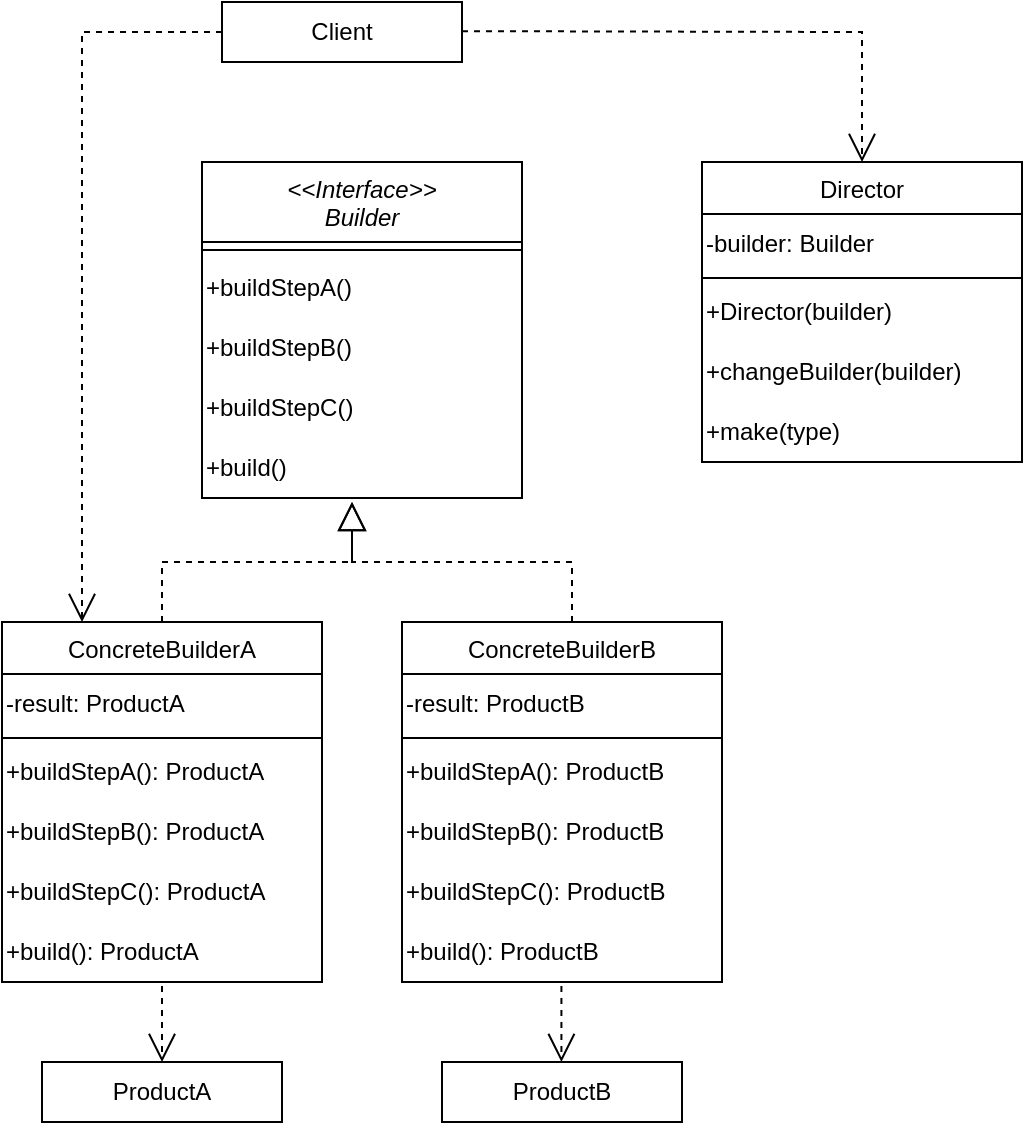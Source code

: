 <mxfile version="24.3.1" type="device">
  <diagram id="C5RBs43oDa-KdzZeNtuy" name="Page-1">
    <mxGraphModel dx="1395" dy="652" grid="1" gridSize="10" guides="1" tooltips="1" connect="1" arrows="1" fold="1" page="1" pageScale="1" pageWidth="827" pageHeight="1169" math="0" shadow="0">
      <root>
        <mxCell id="WIyWlLk6GJQsqaUBKTNV-0" />
        <mxCell id="WIyWlLk6GJQsqaUBKTNV-1" parent="WIyWlLk6GJQsqaUBKTNV-0" />
        <mxCell id="zkfFHV4jXpPFQw0GAbJ--0" value="&lt;&lt;Interface&gt;&gt;&#xa;Builder&#xa;" style="swimlane;fontStyle=2;align=center;verticalAlign=top;childLayout=stackLayout;horizontal=1;startSize=40;horizontalStack=0;resizeParent=1;resizeLast=0;collapsible=1;marginBottom=0;rounded=0;shadow=0;strokeWidth=1;" parent="WIyWlLk6GJQsqaUBKTNV-1" vertex="1">
          <mxGeometry x="220" y="80" width="160" height="168" as="geometry">
            <mxRectangle x="230" y="140" width="160" height="26" as="alternateBounds" />
          </mxGeometry>
        </mxCell>
        <mxCell id="zkfFHV4jXpPFQw0GAbJ--4" value="" style="line;html=1;strokeWidth=1;align=left;verticalAlign=middle;spacingTop=-1;spacingLeft=3;spacingRight=3;rotatable=0;labelPosition=right;points=[];portConstraint=eastwest;" parent="zkfFHV4jXpPFQw0GAbJ--0" vertex="1">
          <mxGeometry y="40" width="160" height="8" as="geometry" />
        </mxCell>
        <mxCell id="u6qAbUibt1pxGPqREgBt-0" value="&lt;div align=&quot;left&quot;&gt;+buildStepA()&lt;/div&gt;" style="text;html=1;align=left;verticalAlign=middle;resizable=0;points=[];autosize=1;strokeColor=none;fillColor=none;" vertex="1" parent="zkfFHV4jXpPFQw0GAbJ--0">
          <mxGeometry y="48" width="160" height="30" as="geometry" />
        </mxCell>
        <mxCell id="u6qAbUibt1pxGPqREgBt-1" value="&lt;div align=&quot;left&quot;&gt;+buildStepB()&lt;/div&gt;" style="text;html=1;align=left;verticalAlign=middle;resizable=0;points=[];autosize=1;strokeColor=none;fillColor=none;" vertex="1" parent="zkfFHV4jXpPFQw0GAbJ--0">
          <mxGeometry y="78" width="160" height="30" as="geometry" />
        </mxCell>
        <mxCell id="u6qAbUibt1pxGPqREgBt-2" value="&lt;div align=&quot;left&quot;&gt;+buildStepC()&lt;/div&gt;" style="text;html=1;align=left;verticalAlign=middle;resizable=0;points=[];autosize=1;strokeColor=none;fillColor=none;" vertex="1" parent="zkfFHV4jXpPFQw0GAbJ--0">
          <mxGeometry y="108" width="160" height="30" as="geometry" />
        </mxCell>
        <mxCell id="u6qAbUibt1pxGPqREgBt-18" value="&lt;div align=&quot;left&quot;&gt;+build()&lt;/div&gt;" style="text;html=1;align=left;verticalAlign=middle;resizable=0;points=[];autosize=1;strokeColor=none;fillColor=none;" vertex="1" parent="zkfFHV4jXpPFQw0GAbJ--0">
          <mxGeometry y="138" width="160" height="30" as="geometry" />
        </mxCell>
        <mxCell id="zkfFHV4jXpPFQw0GAbJ--6" value="ConcreteBuilderA" style="swimlane;fontStyle=0;align=center;verticalAlign=top;childLayout=stackLayout;horizontal=1;startSize=26;horizontalStack=0;resizeParent=1;resizeLast=0;collapsible=1;marginBottom=0;rounded=0;shadow=0;strokeWidth=1;" parent="WIyWlLk6GJQsqaUBKTNV-1" vertex="1">
          <mxGeometry x="120" y="310" width="160" height="180" as="geometry">
            <mxRectangle x="130" y="380" width="160" height="26" as="alternateBounds" />
          </mxGeometry>
        </mxCell>
        <mxCell id="u6qAbUibt1pxGPqREgBt-3" value="&lt;div align=&quot;left&quot;&gt;-result: ProductA&lt;br&gt;&lt;/div&gt;" style="text;html=1;align=left;verticalAlign=middle;resizable=0;points=[];autosize=1;strokeColor=none;fillColor=none;" vertex="1" parent="zkfFHV4jXpPFQw0GAbJ--6">
          <mxGeometry y="26" width="160" height="30" as="geometry" />
        </mxCell>
        <mxCell id="zkfFHV4jXpPFQw0GAbJ--9" value="" style="line;html=1;strokeWidth=1;align=left;verticalAlign=middle;spacingTop=-1;spacingLeft=3;spacingRight=3;rotatable=0;labelPosition=right;points=[];portConstraint=eastwest;" parent="zkfFHV4jXpPFQw0GAbJ--6" vertex="1">
          <mxGeometry y="56" width="160" height="4" as="geometry" />
        </mxCell>
        <mxCell id="u6qAbUibt1pxGPqREgBt-5" value="&lt;div align=&quot;left&quot;&gt;+buildStepA(): ProductA&lt;br&gt;&lt;/div&gt;" style="text;html=1;align=left;verticalAlign=middle;resizable=0;points=[];autosize=1;strokeColor=none;fillColor=none;" vertex="1" parent="zkfFHV4jXpPFQw0GAbJ--6">
          <mxGeometry y="60" width="160" height="30" as="geometry" />
        </mxCell>
        <mxCell id="u6qAbUibt1pxGPqREgBt-6" value="&lt;div align=&quot;left&quot;&gt;+buildStepB(): ProductA&lt;br&gt;&lt;/div&gt;" style="text;html=1;align=left;verticalAlign=middle;resizable=0;points=[];autosize=1;strokeColor=none;fillColor=none;" vertex="1" parent="zkfFHV4jXpPFQw0GAbJ--6">
          <mxGeometry y="90" width="160" height="30" as="geometry" />
        </mxCell>
        <mxCell id="u6qAbUibt1pxGPqREgBt-7" value="&lt;div align=&quot;left&quot;&gt;+buildStepC(): ProductA&lt;br&gt;&lt;/div&gt;" style="text;html=1;align=left;verticalAlign=middle;resizable=0;points=[];autosize=1;strokeColor=none;fillColor=none;" vertex="1" parent="zkfFHV4jXpPFQw0GAbJ--6">
          <mxGeometry y="120" width="160" height="30" as="geometry" />
        </mxCell>
        <mxCell id="u6qAbUibt1pxGPqREgBt-19" value="&lt;div align=&quot;left&quot;&gt;+build(): ProductA&lt;br&gt;&lt;/div&gt;" style="text;html=1;align=left;verticalAlign=middle;resizable=0;points=[];autosize=1;strokeColor=none;fillColor=none;" vertex="1" parent="zkfFHV4jXpPFQw0GAbJ--6">
          <mxGeometry y="150" width="160" height="30" as="geometry" />
        </mxCell>
        <mxCell id="zkfFHV4jXpPFQw0GAbJ--17" value="Director" style="swimlane;fontStyle=0;align=center;verticalAlign=top;childLayout=stackLayout;horizontal=1;startSize=26;horizontalStack=0;resizeParent=1;resizeLast=0;collapsible=1;marginBottom=0;rounded=0;shadow=0;strokeWidth=1;" parent="WIyWlLk6GJQsqaUBKTNV-1" vertex="1">
          <mxGeometry x="470" y="80" width="160" height="150" as="geometry">
            <mxRectangle x="550" y="140" width="160" height="26" as="alternateBounds" />
          </mxGeometry>
        </mxCell>
        <mxCell id="u6qAbUibt1pxGPqREgBt-26" value="&lt;div align=&quot;left&quot;&gt;-builder: Builder&lt;br&gt;&lt;/div&gt;" style="text;html=1;align=left;verticalAlign=middle;resizable=0;points=[];autosize=1;strokeColor=none;fillColor=none;" vertex="1" parent="zkfFHV4jXpPFQw0GAbJ--17">
          <mxGeometry y="26" width="160" height="30" as="geometry" />
        </mxCell>
        <mxCell id="zkfFHV4jXpPFQw0GAbJ--23" value="" style="line;html=1;strokeWidth=1;align=left;verticalAlign=middle;spacingTop=-1;spacingLeft=3;spacingRight=3;rotatable=0;labelPosition=right;points=[];portConstraint=eastwest;" parent="zkfFHV4jXpPFQw0GAbJ--17" vertex="1">
          <mxGeometry y="56" width="160" height="4" as="geometry" />
        </mxCell>
        <mxCell id="u6qAbUibt1pxGPqREgBt-27" value="+Director(builder)" style="text;html=1;align=left;verticalAlign=middle;resizable=0;points=[];autosize=1;strokeColor=none;fillColor=none;" vertex="1" parent="zkfFHV4jXpPFQw0GAbJ--17">
          <mxGeometry y="60" width="160" height="30" as="geometry" />
        </mxCell>
        <mxCell id="u6qAbUibt1pxGPqREgBt-28" value="+changeBuilder(builder)" style="text;html=1;align=left;verticalAlign=middle;resizable=0;points=[];autosize=1;strokeColor=none;fillColor=none;" vertex="1" parent="zkfFHV4jXpPFQw0GAbJ--17">
          <mxGeometry y="90" width="160" height="30" as="geometry" />
        </mxCell>
        <mxCell id="u6qAbUibt1pxGPqREgBt-29" value="+make(type)" style="text;html=1;align=left;verticalAlign=middle;resizable=0;points=[];autosize=1;strokeColor=none;fillColor=none;" vertex="1" parent="zkfFHV4jXpPFQw0GAbJ--17">
          <mxGeometry y="120" width="160" height="30" as="geometry" />
        </mxCell>
        <mxCell id="u6qAbUibt1pxGPqREgBt-8" value="ConcreteBuilderB" style="swimlane;fontStyle=0;align=center;verticalAlign=top;childLayout=stackLayout;horizontal=1;startSize=26;horizontalStack=0;resizeParent=1;resizeLast=0;collapsible=1;marginBottom=0;rounded=0;shadow=0;strokeWidth=1;" vertex="1" parent="WIyWlLk6GJQsqaUBKTNV-1">
          <mxGeometry x="320" y="310" width="160" height="180" as="geometry">
            <mxRectangle x="130" y="380" width="160" height="26" as="alternateBounds" />
          </mxGeometry>
        </mxCell>
        <mxCell id="u6qAbUibt1pxGPqREgBt-9" value="&lt;div align=&quot;left&quot;&gt;-result: ProductB&lt;/div&gt;" style="text;html=1;align=left;verticalAlign=middle;resizable=0;points=[];autosize=1;strokeColor=none;fillColor=none;" vertex="1" parent="u6qAbUibt1pxGPqREgBt-8">
          <mxGeometry y="26" width="160" height="30" as="geometry" />
        </mxCell>
        <mxCell id="u6qAbUibt1pxGPqREgBt-10" value="" style="line;html=1;strokeWidth=1;align=left;verticalAlign=middle;spacingTop=-1;spacingLeft=3;spacingRight=3;rotatable=0;labelPosition=right;points=[];portConstraint=eastwest;" vertex="1" parent="u6qAbUibt1pxGPqREgBt-8">
          <mxGeometry y="56" width="160" height="4" as="geometry" />
        </mxCell>
        <mxCell id="u6qAbUibt1pxGPqREgBt-11" value="&lt;div align=&quot;left&quot;&gt;+buildStepA(): ProductB&lt;br&gt;&lt;/div&gt;" style="text;html=1;align=left;verticalAlign=middle;resizable=0;points=[];autosize=1;strokeColor=none;fillColor=none;" vertex="1" parent="u6qAbUibt1pxGPqREgBt-8">
          <mxGeometry y="60" width="160" height="30" as="geometry" />
        </mxCell>
        <mxCell id="u6qAbUibt1pxGPqREgBt-12" value="&lt;div align=&quot;left&quot;&gt;+buildStepB(): ProductB&lt;br&gt;&lt;/div&gt;" style="text;html=1;align=left;verticalAlign=middle;resizable=0;points=[];autosize=1;strokeColor=none;fillColor=none;" vertex="1" parent="u6qAbUibt1pxGPqREgBt-8">
          <mxGeometry y="90" width="160" height="30" as="geometry" />
        </mxCell>
        <mxCell id="u6qAbUibt1pxGPqREgBt-13" value="&lt;div align=&quot;left&quot;&gt;+buildStepC(): ProductB&lt;/div&gt;" style="text;html=1;align=left;verticalAlign=middle;resizable=0;points=[];autosize=1;strokeColor=none;fillColor=none;" vertex="1" parent="u6qAbUibt1pxGPqREgBt-8">
          <mxGeometry y="120" width="160" height="30" as="geometry" />
        </mxCell>
        <mxCell id="u6qAbUibt1pxGPqREgBt-20" value="&lt;div align=&quot;left&quot;&gt;+build(): ProductB&lt;br&gt;&lt;/div&gt;" style="text;html=1;align=left;verticalAlign=middle;resizable=0;points=[];autosize=1;strokeColor=none;fillColor=none;" vertex="1" parent="u6qAbUibt1pxGPqREgBt-8">
          <mxGeometry y="150" width="160" height="30" as="geometry" />
        </mxCell>
        <mxCell id="u6qAbUibt1pxGPqREgBt-15" value="" style="endArrow=block;dashed=1;endFill=0;endSize=12;html=1;rounded=0;exitX=0.5;exitY=0;exitDx=0;exitDy=0;" edge="1" parent="WIyWlLk6GJQsqaUBKTNV-1" source="zkfFHV4jXpPFQw0GAbJ--6">
          <mxGeometry width="160" relative="1" as="geometry">
            <mxPoint x="60" y="290" as="sourcePoint" />
            <mxPoint x="295" y="250" as="targetPoint" />
            <Array as="points">
              <mxPoint x="200" y="280" />
              <mxPoint x="295" y="280" />
            </Array>
          </mxGeometry>
        </mxCell>
        <mxCell id="u6qAbUibt1pxGPqREgBt-16" value="" style="endArrow=block;dashed=1;endFill=0;endSize=12;html=1;rounded=0;exitX=0.5;exitY=0;exitDx=0;exitDy=0;" edge="1" parent="WIyWlLk6GJQsqaUBKTNV-1">
          <mxGeometry width="160" relative="1" as="geometry">
            <mxPoint x="405.0" y="310" as="sourcePoint" />
            <mxPoint x="295" y="250" as="targetPoint" />
            <Array as="points">
              <mxPoint x="405" y="280" />
              <mxPoint x="295" y="280" />
            </Array>
          </mxGeometry>
        </mxCell>
        <mxCell id="u6qAbUibt1pxGPqREgBt-21" value="ProductA" style="rounded=0;whiteSpace=wrap;html=1;" vertex="1" parent="WIyWlLk6GJQsqaUBKTNV-1">
          <mxGeometry x="140" y="530" width="120" height="30" as="geometry" />
        </mxCell>
        <mxCell id="u6qAbUibt1pxGPqREgBt-22" value="ProductB" style="rounded=0;whiteSpace=wrap;html=1;" vertex="1" parent="WIyWlLk6GJQsqaUBKTNV-1">
          <mxGeometry x="340" y="530" width="120" height="30" as="geometry" />
        </mxCell>
        <mxCell id="u6qAbUibt1pxGPqREgBt-23" value="Client" style="rounded=0;whiteSpace=wrap;html=1;" vertex="1" parent="WIyWlLk6GJQsqaUBKTNV-1">
          <mxGeometry x="230" width="120" height="30" as="geometry" />
        </mxCell>
        <mxCell id="u6qAbUibt1pxGPqREgBt-24" value="" style="endArrow=open;endSize=12;dashed=1;html=1;rounded=0;exitX=0.5;exitY=1.067;exitDx=0;exitDy=0;exitPerimeter=0;entryX=0.5;entryY=0;entryDx=0;entryDy=0;" edge="1" parent="WIyWlLk6GJQsqaUBKTNV-1" source="u6qAbUibt1pxGPqREgBt-19" target="u6qAbUibt1pxGPqREgBt-21">
          <mxGeometry width="160" relative="1" as="geometry">
            <mxPoint x="190" y="510" as="sourcePoint" />
            <mxPoint x="350" y="510" as="targetPoint" />
          </mxGeometry>
        </mxCell>
        <mxCell id="u6qAbUibt1pxGPqREgBt-25" value="" style="endArrow=open;endSize=12;dashed=1;html=1;rounded=0;exitX=0.5;exitY=1.067;exitDx=0;exitDy=0;exitPerimeter=0;entryX=0.5;entryY=0;entryDx=0;entryDy=0;" edge="1" parent="WIyWlLk6GJQsqaUBKTNV-1">
          <mxGeometry width="160" relative="1" as="geometry">
            <mxPoint x="399.71" y="492" as="sourcePoint" />
            <mxPoint x="399.71" y="530" as="targetPoint" />
          </mxGeometry>
        </mxCell>
        <mxCell id="u6qAbUibt1pxGPqREgBt-30" value="" style="endArrow=open;endSize=12;dashed=1;html=1;rounded=0;entryX=0.5;entryY=0;entryDx=0;entryDy=0;" edge="1" parent="WIyWlLk6GJQsqaUBKTNV-1" target="zkfFHV4jXpPFQw0GAbJ--17">
          <mxGeometry width="160" relative="1" as="geometry">
            <mxPoint x="350" y="14.58" as="sourcePoint" />
            <mxPoint x="510" y="14.58" as="targetPoint" />
            <Array as="points">
              <mxPoint x="550" y="15" />
            </Array>
          </mxGeometry>
        </mxCell>
        <mxCell id="u6qAbUibt1pxGPqREgBt-32" value="" style="endArrow=open;endSize=12;dashed=1;html=1;rounded=0;exitX=0;exitY=0.5;exitDx=0;exitDy=0;entryX=0.25;entryY=0;entryDx=0;entryDy=0;" edge="1" parent="WIyWlLk6GJQsqaUBKTNV-1" source="u6qAbUibt1pxGPqREgBt-23" target="zkfFHV4jXpPFQw0GAbJ--6">
          <mxGeometry width="160" relative="1" as="geometry">
            <mxPoint x="20" y="110" as="sourcePoint" />
            <mxPoint x="180" y="110" as="targetPoint" />
            <Array as="points">
              <mxPoint x="160" y="15" />
            </Array>
          </mxGeometry>
        </mxCell>
      </root>
    </mxGraphModel>
  </diagram>
</mxfile>
